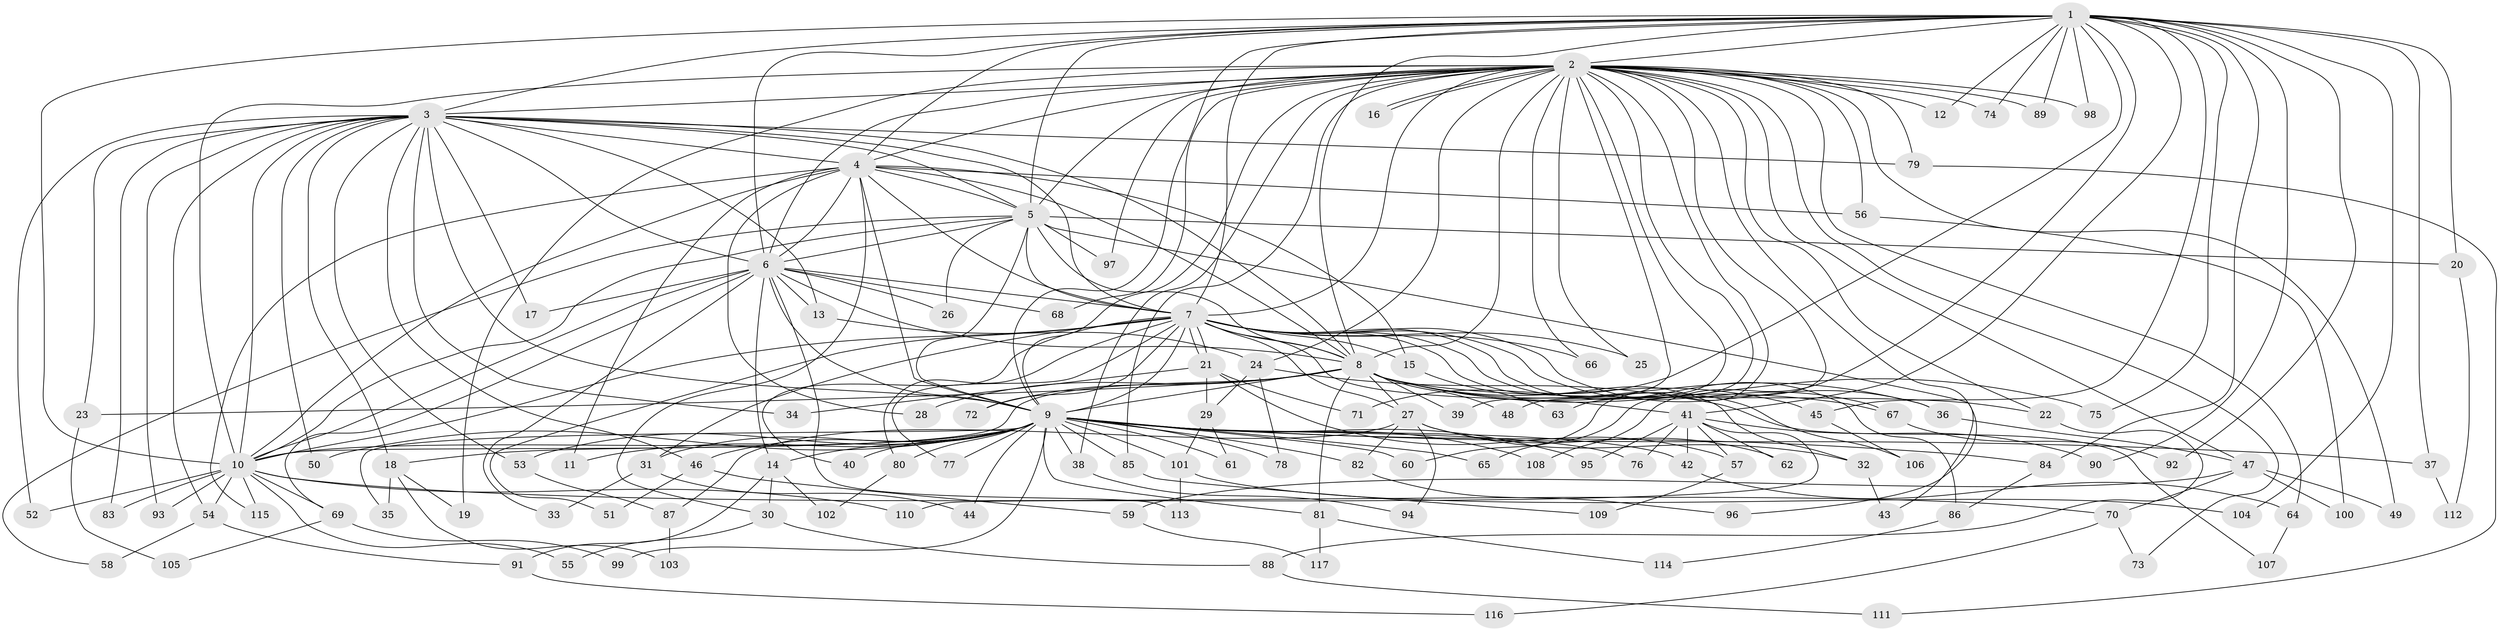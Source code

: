 // Generated by graph-tools (version 1.1) at 2025/49/03/09/25 03:49:45]
// undirected, 117 vertices, 259 edges
graph export_dot {
graph [start="1"]
  node [color=gray90,style=filled];
  1;
  2;
  3;
  4;
  5;
  6;
  7;
  8;
  9;
  10;
  11;
  12;
  13;
  14;
  15;
  16;
  17;
  18;
  19;
  20;
  21;
  22;
  23;
  24;
  25;
  26;
  27;
  28;
  29;
  30;
  31;
  32;
  33;
  34;
  35;
  36;
  37;
  38;
  39;
  40;
  41;
  42;
  43;
  44;
  45;
  46;
  47;
  48;
  49;
  50;
  51;
  52;
  53;
  54;
  55;
  56;
  57;
  58;
  59;
  60;
  61;
  62;
  63;
  64;
  65;
  66;
  67;
  68;
  69;
  70;
  71;
  72;
  73;
  74;
  75;
  76;
  77;
  78;
  79;
  80;
  81;
  82;
  83;
  84;
  85;
  86;
  87;
  88;
  89;
  90;
  91;
  92;
  93;
  94;
  95;
  96;
  97;
  98;
  99;
  100;
  101;
  102;
  103;
  104;
  105;
  106;
  107;
  108;
  109;
  110;
  111;
  112;
  113;
  114;
  115;
  116;
  117;
  1 -- 2;
  1 -- 3;
  1 -- 4;
  1 -- 5;
  1 -- 6;
  1 -- 7;
  1 -- 8;
  1 -- 9;
  1 -- 10;
  1 -- 12;
  1 -- 20;
  1 -- 37;
  1 -- 41;
  1 -- 45;
  1 -- 71;
  1 -- 74;
  1 -- 75;
  1 -- 84;
  1 -- 89;
  1 -- 90;
  1 -- 92;
  1 -- 98;
  1 -- 104;
  1 -- 108;
  2 -- 3;
  2 -- 4;
  2 -- 5;
  2 -- 6;
  2 -- 7;
  2 -- 8;
  2 -- 9;
  2 -- 10;
  2 -- 12;
  2 -- 16;
  2 -- 16;
  2 -- 19;
  2 -- 22;
  2 -- 24;
  2 -- 25;
  2 -- 38;
  2 -- 39;
  2 -- 47;
  2 -- 48;
  2 -- 49;
  2 -- 56;
  2 -- 60;
  2 -- 63;
  2 -- 64;
  2 -- 65;
  2 -- 66;
  2 -- 68;
  2 -- 73;
  2 -- 74;
  2 -- 79;
  2 -- 85;
  2 -- 89;
  2 -- 96;
  2 -- 97;
  2 -- 98;
  3 -- 4;
  3 -- 5;
  3 -- 6;
  3 -- 7;
  3 -- 8;
  3 -- 9;
  3 -- 10;
  3 -- 13;
  3 -- 17;
  3 -- 18;
  3 -- 23;
  3 -- 34;
  3 -- 46;
  3 -- 50;
  3 -- 52;
  3 -- 53;
  3 -- 54;
  3 -- 79;
  3 -- 83;
  3 -- 93;
  4 -- 5;
  4 -- 6;
  4 -- 7;
  4 -- 8;
  4 -- 9;
  4 -- 10;
  4 -- 11;
  4 -- 15;
  4 -- 28;
  4 -- 30;
  4 -- 56;
  4 -- 115;
  5 -- 6;
  5 -- 7;
  5 -- 8;
  5 -- 9;
  5 -- 10;
  5 -- 20;
  5 -- 26;
  5 -- 43;
  5 -- 58;
  5 -- 97;
  6 -- 7;
  6 -- 8;
  6 -- 9;
  6 -- 10;
  6 -- 13;
  6 -- 14;
  6 -- 17;
  6 -- 26;
  6 -- 33;
  6 -- 68;
  6 -- 69;
  6 -- 113;
  7 -- 8;
  7 -- 9;
  7 -- 10;
  7 -- 15;
  7 -- 21;
  7 -- 21;
  7 -- 25;
  7 -- 27;
  7 -- 31;
  7 -- 32;
  7 -- 36;
  7 -- 40;
  7 -- 41;
  7 -- 51;
  7 -- 66;
  7 -- 67;
  7 -- 72;
  7 -- 77;
  7 -- 80;
  7 -- 86;
  7 -- 106;
  8 -- 9;
  8 -- 10;
  8 -- 22;
  8 -- 23;
  8 -- 27;
  8 -- 28;
  8 -- 36;
  8 -- 39;
  8 -- 45;
  8 -- 48;
  8 -- 67;
  8 -- 72;
  8 -- 75;
  8 -- 81;
  9 -- 10;
  9 -- 11;
  9 -- 14;
  9 -- 18;
  9 -- 31;
  9 -- 35;
  9 -- 37;
  9 -- 38;
  9 -- 40;
  9 -- 42;
  9 -- 44;
  9 -- 46;
  9 -- 50;
  9 -- 53;
  9 -- 60;
  9 -- 61;
  9 -- 65;
  9 -- 76;
  9 -- 77;
  9 -- 78;
  9 -- 80;
  9 -- 81;
  9 -- 82;
  9 -- 84;
  9 -- 85;
  9 -- 95;
  9 -- 99;
  9 -- 101;
  9 -- 108;
  10 -- 52;
  10 -- 54;
  10 -- 55;
  10 -- 69;
  10 -- 70;
  10 -- 83;
  10 -- 93;
  10 -- 110;
  10 -- 115;
  13 -- 24;
  14 -- 30;
  14 -- 91;
  14 -- 102;
  15 -- 63;
  18 -- 19;
  18 -- 35;
  18 -- 103;
  20 -- 112;
  21 -- 29;
  21 -- 34;
  21 -- 57;
  21 -- 71;
  22 -- 88;
  23 -- 105;
  24 -- 29;
  24 -- 78;
  24 -- 107;
  27 -- 32;
  27 -- 62;
  27 -- 82;
  27 -- 87;
  27 -- 94;
  29 -- 61;
  29 -- 101;
  30 -- 55;
  30 -- 88;
  31 -- 33;
  31 -- 44;
  32 -- 43;
  36 -- 47;
  37 -- 112;
  38 -- 94;
  41 -- 42;
  41 -- 57;
  41 -- 62;
  41 -- 76;
  41 -- 90;
  41 -- 95;
  41 -- 110;
  42 -- 64;
  45 -- 106;
  46 -- 51;
  46 -- 59;
  47 -- 49;
  47 -- 59;
  47 -- 70;
  47 -- 100;
  53 -- 87;
  54 -- 58;
  54 -- 91;
  56 -- 100;
  57 -- 109;
  59 -- 117;
  64 -- 107;
  67 -- 92;
  69 -- 99;
  69 -- 105;
  70 -- 73;
  70 -- 116;
  79 -- 111;
  80 -- 102;
  81 -- 114;
  81 -- 117;
  82 -- 96;
  84 -- 86;
  85 -- 109;
  86 -- 114;
  87 -- 103;
  88 -- 111;
  91 -- 116;
  101 -- 104;
  101 -- 113;
}
